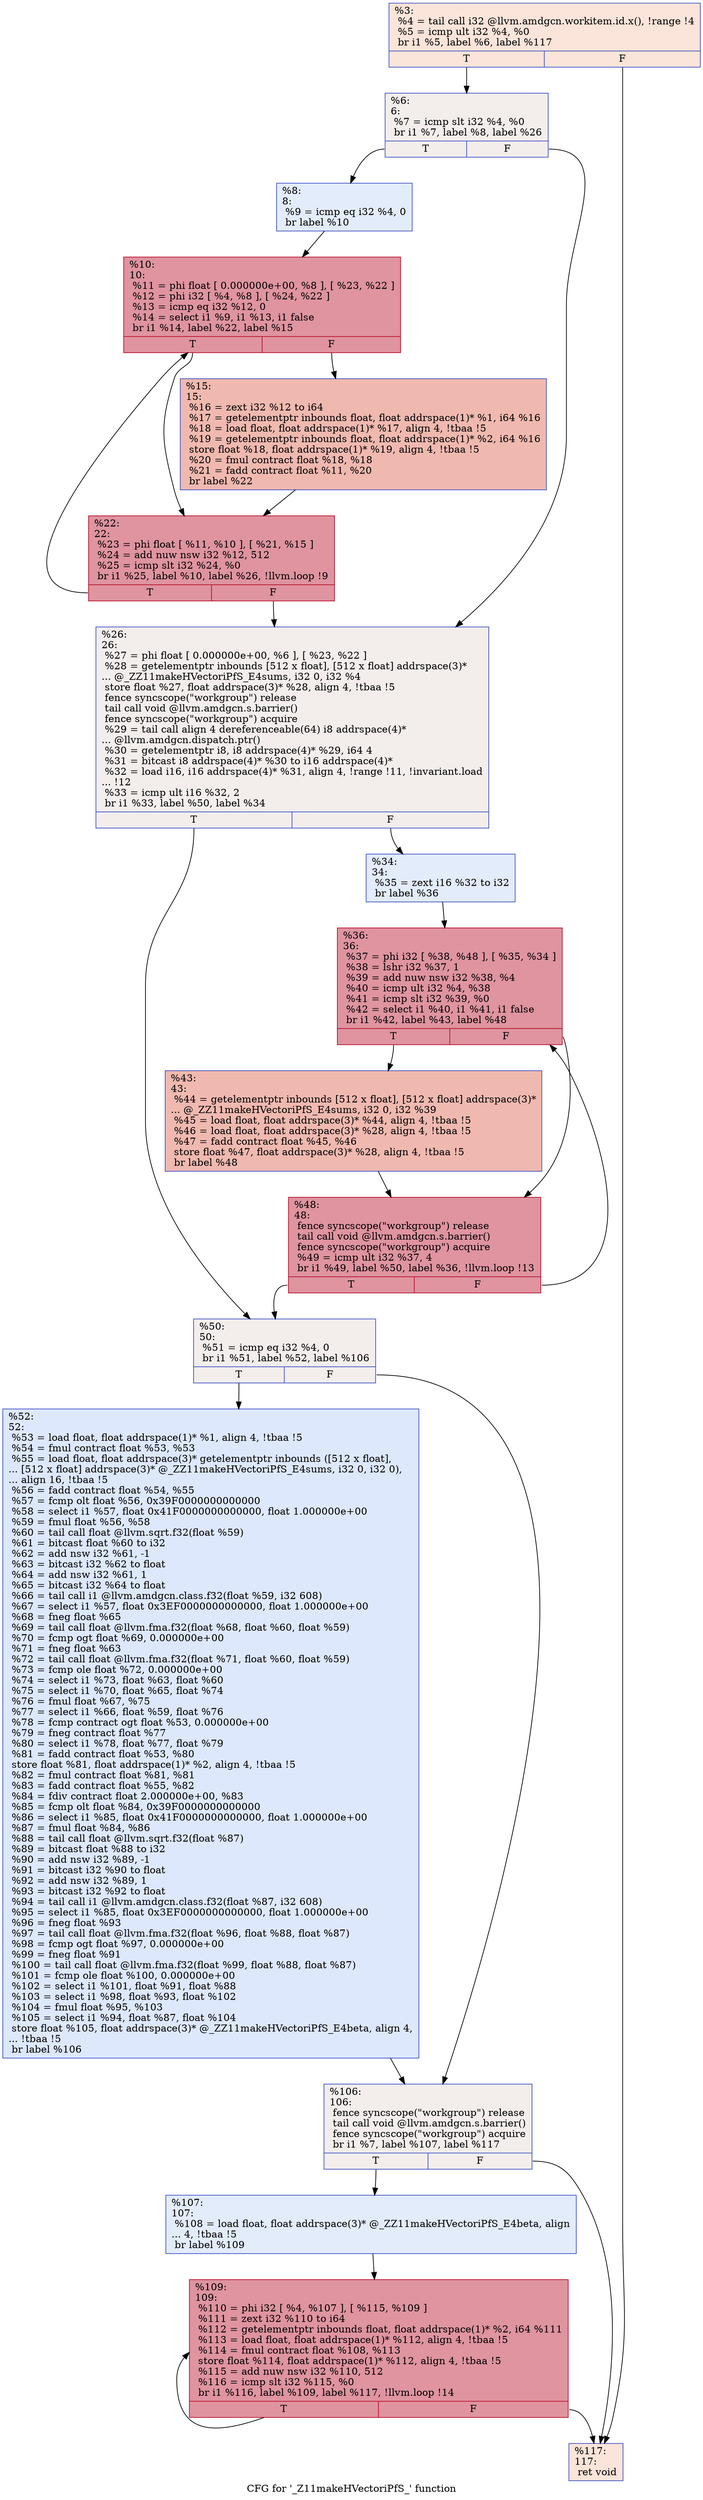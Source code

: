 digraph "CFG for '_Z11makeHVectoriPfS_' function" {
	label="CFG for '_Z11makeHVectoriPfS_' function";

	Node0x5131590 [shape=record,color="#3d50c3ff", style=filled, fillcolor="#f5c1a970",label="{%3:\l  %4 = tail call i32 @llvm.amdgcn.workitem.id.x(), !range !4\l  %5 = icmp ult i32 %4, %0\l  br i1 %5, label %6, label %117\l|{<s0>T|<s1>F}}"];
	Node0x5131590:s0 -> Node0x5132400;
	Node0x5131590:s1 -> Node0x5132490;
	Node0x5132400 [shape=record,color="#3d50c3ff", style=filled, fillcolor="#e3d9d370",label="{%6:\l6:                                                \l  %7 = icmp slt i32 %4, %0\l  br i1 %7, label %8, label %26\l|{<s0>T|<s1>F}}"];
	Node0x5132400:s0 -> Node0x5132660;
	Node0x5132400:s1 -> Node0x51326b0;
	Node0x5132660 [shape=record,color="#3d50c3ff", style=filled, fillcolor="#bfd3f670",label="{%8:\l8:                                                \l  %9 = icmp eq i32 %4, 0\l  br label %10\l}"];
	Node0x5132660 -> Node0x5132320;
	Node0x5132320 [shape=record,color="#b70d28ff", style=filled, fillcolor="#b70d2870",label="{%10:\l10:                                               \l  %11 = phi float [ 0.000000e+00, %8 ], [ %23, %22 ]\l  %12 = phi i32 [ %4, %8 ], [ %24, %22 ]\l  %13 = icmp eq i32 %12, 0\l  %14 = select i1 %9, i1 %13, i1 false\l  br i1 %14, label %22, label %15\l|{<s0>T|<s1>F}}"];
	Node0x5132320:s0 -> Node0x51339e0;
	Node0x5132320:s1 -> Node0x5133db0;
	Node0x5133db0 [shape=record,color="#3d50c3ff", style=filled, fillcolor="#de614d70",label="{%15:\l15:                                               \l  %16 = zext i32 %12 to i64\l  %17 = getelementptr inbounds float, float addrspace(1)* %1, i64 %16\l  %18 = load float, float addrspace(1)* %17, align 4, !tbaa !5\l  %19 = getelementptr inbounds float, float addrspace(1)* %2, i64 %16\l  store float %18, float addrspace(1)* %19, align 4, !tbaa !5\l  %20 = fmul contract float %18, %18\l  %21 = fadd contract float %11, %20\l  br label %22\l}"];
	Node0x5133db0 -> Node0x51339e0;
	Node0x51339e0 [shape=record,color="#b70d28ff", style=filled, fillcolor="#b70d2870",label="{%22:\l22:                                               \l  %23 = phi float [ %11, %10 ], [ %21, %15 ]\l  %24 = add nuw nsw i32 %12, 512\l  %25 = icmp slt i32 %24, %0\l  br i1 %25, label %10, label %26, !llvm.loop !9\l|{<s0>T|<s1>F}}"];
	Node0x51339e0:s0 -> Node0x5132320;
	Node0x51339e0:s1 -> Node0x51326b0;
	Node0x51326b0 [shape=record,color="#3d50c3ff", style=filled, fillcolor="#e3d9d370",label="{%26:\l26:                                               \l  %27 = phi float [ 0.000000e+00, %6 ], [ %23, %22 ]\l  %28 = getelementptr inbounds [512 x float], [512 x float] addrspace(3)*\l... @_ZZ11makeHVectoriPfS_E4sums, i32 0, i32 %4\l  store float %27, float addrspace(3)* %28, align 4, !tbaa !5\l  fence syncscope(\"workgroup\") release\l  tail call void @llvm.amdgcn.s.barrier()\l  fence syncscope(\"workgroup\") acquire\l  %29 = tail call align 4 dereferenceable(64) i8 addrspace(4)*\l... @llvm.amdgcn.dispatch.ptr()\l  %30 = getelementptr i8, i8 addrspace(4)* %29, i64 4\l  %31 = bitcast i8 addrspace(4)* %30 to i16 addrspace(4)*\l  %32 = load i16, i16 addrspace(4)* %31, align 4, !range !11, !invariant.load\l... !12\l  %33 = icmp ult i16 %32, 2\l  br i1 %33, label %50, label %34\l|{<s0>T|<s1>F}}"];
	Node0x51326b0:s0 -> Node0x5133ff0;
	Node0x51326b0:s1 -> Node0x5135ba0;
	Node0x5135ba0 [shape=record,color="#3d50c3ff", style=filled, fillcolor="#bfd3f670",label="{%34:\l34:                                               \l  %35 = zext i16 %32 to i32\l  br label %36\l}"];
	Node0x5135ba0 -> Node0x5135d50;
	Node0x5135d50 [shape=record,color="#b70d28ff", style=filled, fillcolor="#b70d2870",label="{%36:\l36:                                               \l  %37 = phi i32 [ %38, %48 ], [ %35, %34 ]\l  %38 = lshr i32 %37, 1\l  %39 = add nuw nsw i32 %38, %4\l  %40 = icmp ult i32 %4, %38\l  %41 = icmp slt i32 %39, %0\l  %42 = select i1 %40, i1 %41, i1 false\l  br i1 %42, label %43, label %48\l|{<s0>T|<s1>F}}"];
	Node0x5135d50:s0 -> Node0x5136270;
	Node0x5135d50:s1 -> Node0x5135e10;
	Node0x5136270 [shape=record,color="#3d50c3ff", style=filled, fillcolor="#de614d70",label="{%43:\l43:                                               \l  %44 = getelementptr inbounds [512 x float], [512 x float] addrspace(3)*\l... @_ZZ11makeHVectoriPfS_E4sums, i32 0, i32 %39\l  %45 = load float, float addrspace(3)* %44, align 4, !tbaa !5\l  %46 = load float, float addrspace(3)* %28, align 4, !tbaa !5\l  %47 = fadd contract float %45, %46\l  store float %47, float addrspace(3)* %28, align 4, !tbaa !5\l  br label %48\l}"];
	Node0x5136270 -> Node0x5135e10;
	Node0x5135e10 [shape=record,color="#b70d28ff", style=filled, fillcolor="#b70d2870",label="{%48:\l48:                                               \l  fence syncscope(\"workgroup\") release\l  tail call void @llvm.amdgcn.s.barrier()\l  fence syncscope(\"workgroup\") acquire\l  %49 = icmp ult i32 %37, 4\l  br i1 %49, label %50, label %36, !llvm.loop !13\l|{<s0>T|<s1>F}}"];
	Node0x5135e10:s0 -> Node0x5133ff0;
	Node0x5135e10:s1 -> Node0x5135d50;
	Node0x5133ff0 [shape=record,color="#3d50c3ff", style=filled, fillcolor="#e3d9d370",label="{%50:\l50:                                               \l  %51 = icmp eq i32 %4, 0\l  br i1 %51, label %52, label %106\l|{<s0>T|<s1>F}}"];
	Node0x5133ff0:s0 -> Node0x5136ae0;
	Node0x5133ff0:s1 -> Node0x5136b30;
	Node0x5136ae0 [shape=record,color="#3d50c3ff", style=filled, fillcolor="#b2ccfb70",label="{%52:\l52:                                               \l  %53 = load float, float addrspace(1)* %1, align 4, !tbaa !5\l  %54 = fmul contract float %53, %53\l  %55 = load float, float addrspace(3)* getelementptr inbounds ([512 x float],\l... [512 x float] addrspace(3)* @_ZZ11makeHVectoriPfS_E4sums, i32 0, i32 0),\l... align 16, !tbaa !5\l  %56 = fadd contract float %54, %55\l  %57 = fcmp olt float %56, 0x39F0000000000000\l  %58 = select i1 %57, float 0x41F0000000000000, float 1.000000e+00\l  %59 = fmul float %56, %58\l  %60 = tail call float @llvm.sqrt.f32(float %59)\l  %61 = bitcast float %60 to i32\l  %62 = add nsw i32 %61, -1\l  %63 = bitcast i32 %62 to float\l  %64 = add nsw i32 %61, 1\l  %65 = bitcast i32 %64 to float\l  %66 = tail call i1 @llvm.amdgcn.class.f32(float %59, i32 608)\l  %67 = select i1 %57, float 0x3EF0000000000000, float 1.000000e+00\l  %68 = fneg float %65\l  %69 = tail call float @llvm.fma.f32(float %68, float %60, float %59)\l  %70 = fcmp ogt float %69, 0.000000e+00\l  %71 = fneg float %63\l  %72 = tail call float @llvm.fma.f32(float %71, float %60, float %59)\l  %73 = fcmp ole float %72, 0.000000e+00\l  %74 = select i1 %73, float %63, float %60\l  %75 = select i1 %70, float %65, float %74\l  %76 = fmul float %67, %75\l  %77 = select i1 %66, float %59, float %76\l  %78 = fcmp contract ogt float %53, 0.000000e+00\l  %79 = fneg contract float %77\l  %80 = select i1 %78, float %77, float %79\l  %81 = fadd contract float %53, %80\l  store float %81, float addrspace(1)* %2, align 4, !tbaa !5\l  %82 = fmul contract float %81, %81\l  %83 = fadd contract float %55, %82\l  %84 = fdiv contract float 2.000000e+00, %83\l  %85 = fcmp olt float %84, 0x39F0000000000000\l  %86 = select i1 %85, float 0x41F0000000000000, float 1.000000e+00\l  %87 = fmul float %84, %86\l  %88 = tail call float @llvm.sqrt.f32(float %87)\l  %89 = bitcast float %88 to i32\l  %90 = add nsw i32 %89, -1\l  %91 = bitcast i32 %90 to float\l  %92 = add nsw i32 %89, 1\l  %93 = bitcast i32 %92 to float\l  %94 = tail call i1 @llvm.amdgcn.class.f32(float %87, i32 608)\l  %95 = select i1 %85, float 0x3EF0000000000000, float 1.000000e+00\l  %96 = fneg float %93\l  %97 = tail call float @llvm.fma.f32(float %96, float %88, float %87)\l  %98 = fcmp ogt float %97, 0.000000e+00\l  %99 = fneg float %91\l  %100 = tail call float @llvm.fma.f32(float %99, float %88, float %87)\l  %101 = fcmp ole float %100, 0.000000e+00\l  %102 = select i1 %101, float %91, float %88\l  %103 = select i1 %98, float %93, float %102\l  %104 = fmul float %95, %103\l  %105 = select i1 %94, float %87, float %104\l  store float %105, float addrspace(3)* @_ZZ11makeHVectoriPfS_E4beta, align 4,\l... !tbaa !5\l  br label %106\l}"];
	Node0x5136ae0 -> Node0x5136b30;
	Node0x5136b30 [shape=record,color="#3d50c3ff", style=filled, fillcolor="#e3d9d370",label="{%106:\l106:                                              \l  fence syncscope(\"workgroup\") release\l  tail call void @llvm.amdgcn.s.barrier()\l  fence syncscope(\"workgroup\") acquire\l  br i1 %7, label %107, label %117\l|{<s0>T|<s1>F}}"];
	Node0x5136b30:s0 -> Node0x5139bc0;
	Node0x5136b30:s1 -> Node0x5132490;
	Node0x5139bc0 [shape=record,color="#3d50c3ff", style=filled, fillcolor="#bfd3f670",label="{%107:\l107:                                              \l  %108 = load float, float addrspace(3)* @_ZZ11makeHVectoriPfS_E4beta, align\l... 4, !tbaa !5\l  br label %109\l}"];
	Node0x5139bc0 -> Node0x5139d30;
	Node0x5139d30 [shape=record,color="#b70d28ff", style=filled, fillcolor="#b70d2870",label="{%109:\l109:                                              \l  %110 = phi i32 [ %4, %107 ], [ %115, %109 ]\l  %111 = zext i32 %110 to i64\l  %112 = getelementptr inbounds float, float addrspace(1)* %2, i64 %111\l  %113 = load float, float addrspace(1)* %112, align 4, !tbaa !5\l  %114 = fmul contract float %108, %113\l  store float %114, float addrspace(1)* %112, align 4, !tbaa !5\l  %115 = add nuw nsw i32 %110, 512\l  %116 = icmp slt i32 %115, %0\l  br i1 %116, label %109, label %117, !llvm.loop !14\l|{<s0>T|<s1>F}}"];
	Node0x5139d30:s0 -> Node0x5139d30;
	Node0x5139d30:s1 -> Node0x5132490;
	Node0x5132490 [shape=record,color="#3d50c3ff", style=filled, fillcolor="#f5c1a970",label="{%117:\l117:                                              \l  ret void\l}"];
}
